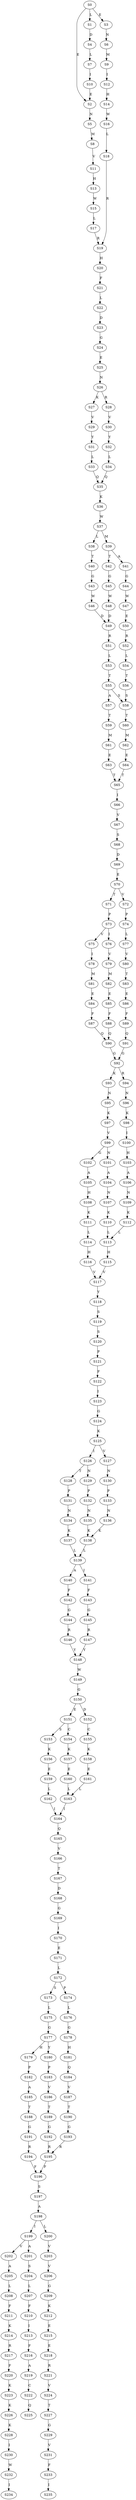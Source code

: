 strict digraph  {
	S0 -> S1 [ label = L ];
	S0 -> S2 [ label = E ];
	S0 -> S3 [ label = E ];
	S1 -> S4 [ label = D ];
	S2 -> S5 [ label = N ];
	S3 -> S6 [ label = N ];
	S4 -> S7 [ label = L ];
	S5 -> S8 [ label = M ];
	S6 -> S9 [ label = M ];
	S7 -> S10 [ label = I ];
	S8 -> S11 [ label = V ];
	S9 -> S12 [ label = I ];
	S10 -> S2 [ label = E ];
	S11 -> S13 [ label = H ];
	S12 -> S14 [ label = H ];
	S13 -> S15 [ label = W ];
	S14 -> S16 [ label = W ];
	S15 -> S17 [ label = L ];
	S16 -> S18 [ label = L ];
	S17 -> S19 [ label = R ];
	S18 -> S19 [ label = R ];
	S19 -> S20 [ label = H ];
	S20 -> S21 [ label = F ];
	S21 -> S22 [ label = L ];
	S22 -> S23 [ label = D ];
	S23 -> S24 [ label = G ];
	S24 -> S25 [ label = E ];
	S25 -> S26 [ label = N ];
	S26 -> S27 [ label = K ];
	S26 -> S28 [ label = R ];
	S27 -> S29 [ label = V ];
	S28 -> S30 [ label = V ];
	S29 -> S31 [ label = Y ];
	S30 -> S32 [ label = Y ];
	S31 -> S33 [ label = L ];
	S32 -> S34 [ label = L ];
	S33 -> S35 [ label = Q ];
	S34 -> S35 [ label = Q ];
	S35 -> S36 [ label = K ];
	S36 -> S37 [ label = W ];
	S37 -> S38 [ label = L ];
	S37 -> S39 [ label = M ];
	S38 -> S40 [ label = T ];
	S39 -> S41 [ label = A ];
	S39 -> S42 [ label = T ];
	S40 -> S43 [ label = G ];
	S41 -> S44 [ label = G ];
	S42 -> S45 [ label = G ];
	S43 -> S46 [ label = W ];
	S44 -> S47 [ label = W ];
	S45 -> S48 [ label = W ];
	S46 -> S49 [ label = D ];
	S47 -> S50 [ label = E ];
	S48 -> S49 [ label = D ];
	S49 -> S51 [ label = R ];
	S50 -> S52 [ label = R ];
	S51 -> S53 [ label = L ];
	S52 -> S54 [ label = L ];
	S53 -> S55 [ label = T ];
	S54 -> S56 [ label = T ];
	S55 -> S57 [ label = A ];
	S55 -> S58 [ label = S ];
	S56 -> S58 [ label = S ];
	S57 -> S59 [ label = T ];
	S58 -> S60 [ label = T ];
	S59 -> S61 [ label = M ];
	S60 -> S62 [ label = M ];
	S61 -> S63 [ label = E ];
	S62 -> S64 [ label = E ];
	S63 -> S65 [ label = T ];
	S64 -> S65 [ label = T ];
	S65 -> S66 [ label = I ];
	S66 -> S67 [ label = V ];
	S67 -> S68 [ label = S ];
	S68 -> S69 [ label = D ];
	S69 -> S70 [ label = E ];
	S70 -> S71 [ label = T ];
	S70 -> S72 [ label = V ];
	S71 -> S73 [ label = P ];
	S72 -> S74 [ label = P ];
	S73 -> S75 [ label = V ];
	S73 -> S76 [ label = I ];
	S74 -> S77 [ label = L ];
	S75 -> S78 [ label = I ];
	S76 -> S79 [ label = V ];
	S77 -> S80 [ label = V ];
	S78 -> S81 [ label = M ];
	S79 -> S82 [ label = M ];
	S80 -> S83 [ label = T ];
	S81 -> S84 [ label = E ];
	S82 -> S85 [ label = E ];
	S83 -> S86 [ label = E ];
	S84 -> S87 [ label = F ];
	S85 -> S88 [ label = F ];
	S86 -> S89 [ label = F ];
	S87 -> S90 [ label = Q ];
	S88 -> S90 [ label = Q ];
	S89 -> S91 [ label = Q ];
	S90 -> S92 [ label = G ];
	S91 -> S92 [ label = G ];
	S92 -> S93 [ label = K ];
	S92 -> S94 [ label = R ];
	S93 -> S95 [ label = N ];
	S94 -> S96 [ label = N ];
	S95 -> S97 [ label = K ];
	S96 -> S98 [ label = K ];
	S97 -> S99 [ label = V ];
	S98 -> S100 [ label = I ];
	S99 -> S101 [ label = N ];
	S99 -> S102 [ label = G ];
	S100 -> S103 [ label = H ];
	S101 -> S104 [ label = A ];
	S102 -> S105 [ label = A ];
	S103 -> S106 [ label = A ];
	S104 -> S107 [ label = N ];
	S105 -> S108 [ label = H ];
	S106 -> S109 [ label = N ];
	S107 -> S110 [ label = K ];
	S108 -> S111 [ label = K ];
	S109 -> S112 [ label = K ];
	S110 -> S113 [ label = L ];
	S111 -> S114 [ label = L ];
	S112 -> S113 [ label = L ];
	S113 -> S115 [ label = H ];
	S114 -> S116 [ label = H ];
	S115 -> S117 [ label = V ];
	S116 -> S117 [ label = V ];
	S117 -> S118 [ label = Y ];
	S118 -> S119 [ label = S ];
	S119 -> S120 [ label = S ];
	S120 -> S121 [ label = P ];
	S121 -> S122 [ label = F ];
	S122 -> S123 [ label = I ];
	S123 -> S124 [ label = G ];
	S124 -> S125 [ label = K ];
	S125 -> S126 [ label = I ];
	S125 -> S127 [ label = V ];
	S126 -> S128 [ label = T ];
	S126 -> S129 [ label = N ];
	S127 -> S130 [ label = N ];
	S128 -> S131 [ label = P ];
	S129 -> S132 [ label = P ];
	S130 -> S133 [ label = P ];
	S131 -> S134 [ label = N ];
	S132 -> S135 [ label = N ];
	S133 -> S136 [ label = N ];
	S134 -> S137 [ label = K ];
	S135 -> S138 [ label = K ];
	S136 -> S138 [ label = K ];
	S137 -> S139 [ label = L ];
	S138 -> S139 [ label = L ];
	S139 -> S140 [ label = A ];
	S139 -> S141 [ label = I ];
	S140 -> S142 [ label = F ];
	S141 -> S143 [ label = F ];
	S142 -> S144 [ label = G ];
	S143 -> S145 [ label = G ];
	S144 -> S146 [ label = R ];
	S145 -> S147 [ label = R ];
	S146 -> S148 [ label = Y ];
	S147 -> S148 [ label = Y ];
	S148 -> S149 [ label = W ];
	S149 -> S150 [ label = G ];
	S150 -> S151 [ label = E ];
	S150 -> S152 [ label = D ];
	S151 -> S153 [ label = S ];
	S151 -> S154 [ label = C ];
	S152 -> S155 [ label = C ];
	S153 -> S156 [ label = K ];
	S154 -> S157 [ label = K ];
	S155 -> S158 [ label = K ];
	S156 -> S159 [ label = E ];
	S157 -> S160 [ label = E ];
	S158 -> S161 [ label = E ];
	S159 -> S162 [ label = L ];
	S160 -> S163 [ label = L ];
	S161 -> S163 [ label = L ];
	S162 -> S164 [ label = I ];
	S163 -> S164 [ label = I ];
	S164 -> S165 [ label = Q ];
	S165 -> S166 [ label = V ];
	S166 -> S167 [ label = T ];
	S167 -> S168 [ label = D ];
	S168 -> S169 [ label = G ];
	S169 -> S170 [ label = I ];
	S170 -> S171 [ label = E ];
	S171 -> S172 [ label = L ];
	S172 -> S173 [ label = S ];
	S172 -> S174 [ label = P ];
	S173 -> S175 [ label = L ];
	S174 -> S176 [ label = L ];
	S175 -> S177 [ label = G ];
	S176 -> S178 [ label = G ];
	S177 -> S179 [ label = H ];
	S177 -> S180 [ label = Y ];
	S178 -> S181 [ label = H ];
	S179 -> S182 [ label = P ];
	S180 -> S183 [ label = P ];
	S181 -> S184 [ label = Q ];
	S182 -> S185 [ label = A ];
	S183 -> S186 [ label = V ];
	S184 -> S187 [ label = V ];
	S185 -> S188 [ label = T ];
	S186 -> S189 [ label = T ];
	S187 -> S190 [ label = T ];
	S188 -> S191 [ label = G ];
	S189 -> S192 [ label = G ];
	S190 -> S193 [ label = G ];
	S191 -> S194 [ label = R ];
	S192 -> S195 [ label = R ];
	S193 -> S195 [ label = R ];
	S194 -> S196 [ label = F ];
	S195 -> S196 [ label = F ];
	S196 -> S197 [ label = S ];
	S197 -> S198 [ label = A ];
	S198 -> S199 [ label = I ];
	S198 -> S200 [ label = L ];
	S199 -> S201 [ label = A ];
	S199 -> S202 [ label = V ];
	S200 -> S203 [ label = V ];
	S201 -> S204 [ label = S ];
	S202 -> S205 [ label = A ];
	S203 -> S206 [ label = V ];
	S204 -> S207 [ label = L ];
	S205 -> S208 [ label = L ];
	S206 -> S209 [ label = G ];
	S207 -> S210 [ label = F ];
	S208 -> S211 [ label = F ];
	S209 -> S212 [ label = K ];
	S210 -> S213 [ label = I ];
	S211 -> S214 [ label = K ];
	S212 -> S215 [ label = E ];
	S213 -> S216 [ label = F ];
	S214 -> S217 [ label = R ];
	S215 -> S218 [ label = E ];
	S216 -> S219 [ label = A ];
	S217 -> S220 [ label = F ];
	S218 -> S221 [ label = R ];
	S219 -> S222 [ label = C ];
	S220 -> S223 [ label = K ];
	S221 -> S224 [ label = V ];
	S222 -> S225 [ label = Q ];
	S223 -> S226 [ label = K ];
	S224 -> S227 [ label = T ];
	S226 -> S228 [ label = K ];
	S227 -> S229 [ label = G ];
	S228 -> S230 [ label = I ];
	S229 -> S231 [ label = V ];
	S230 -> S232 [ label = W ];
	S231 -> S233 [ label = F ];
	S232 -> S234 [ label = I ];
	S233 -> S235 [ label = I ];
}

